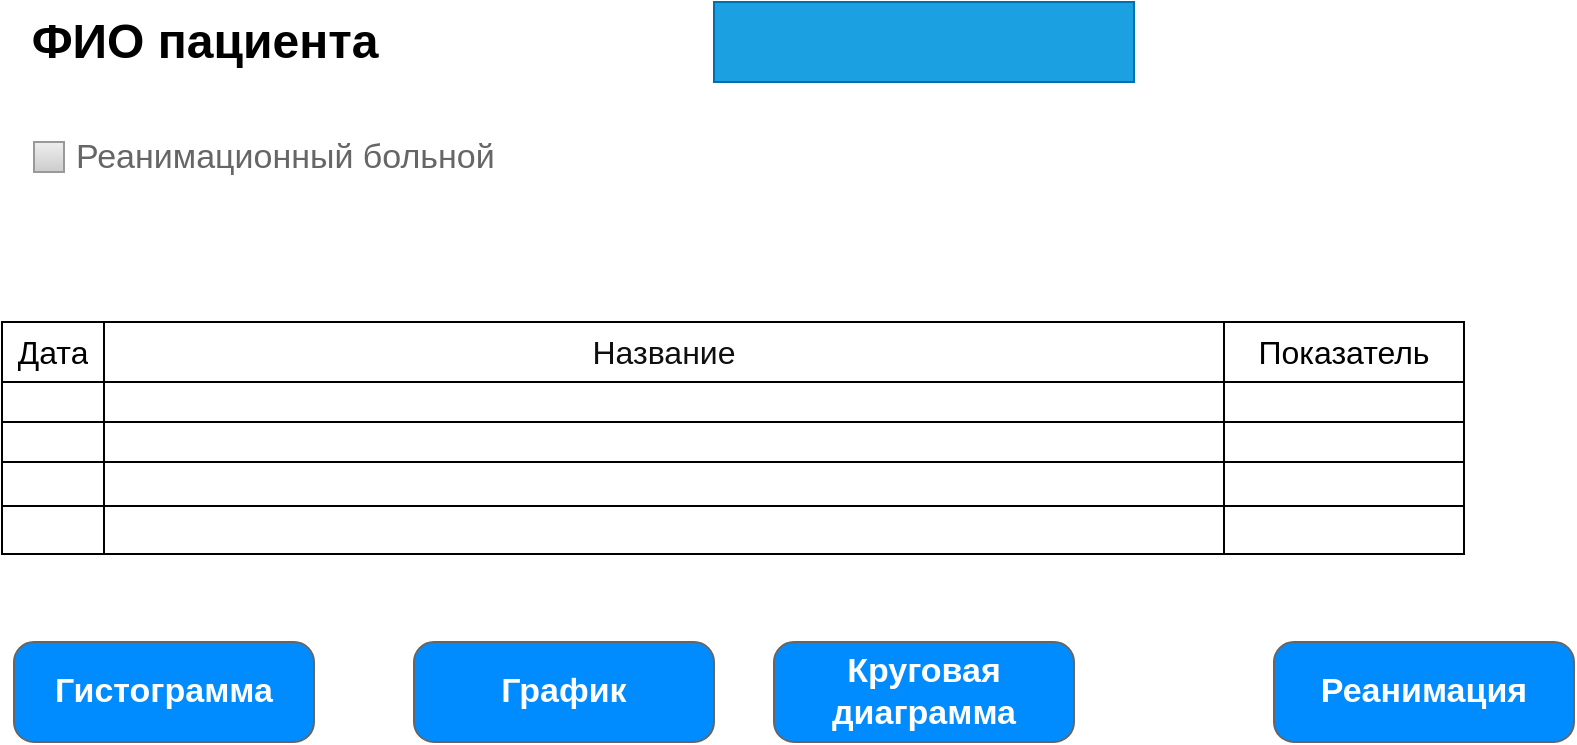 <mxfile version="20.8.16" type="device" pages="5"><diagram name="Page-1" id="2cc2dc42-3aac-f2a9-1cec-7a8b7cbee084"><mxGraphModel dx="1418" dy="828" grid="1" gridSize="10" guides="1" tooltips="1" connect="1" arrows="1" fold="1" page="1" pageScale="1" pageWidth="850" pageHeight="1100" background="none" math="0" shadow="0"><root><mxCell id="0"/><mxCell id="1" parent="0"/><mxCell id="p3y143A6ikE1HTZiOpG5-21" value="ФИО пациента" style="text;strokeColor=none;fillColor=none;html=1;fontSize=24;fontStyle=1;verticalAlign=middle;align=center;" parent="1" vertex="1"><mxGeometry x="40" y="40" width="190" height="40" as="geometry"/></mxCell><UserObject label="" placeholders="1" name="Variable" id="p3y143A6ikE1HTZiOpG5-24"><mxCell style="text;html=1;align=center;verticalAlign=middle;whiteSpace=wrap;overflow=hidden;strokeWidth=1;perimeterSpacing=0;fillColor=#1ba1e2;fontColor=#ffffff;strokeColor=#006EAF;" parent="1" vertex="1"><mxGeometry x="390" y="40" width="210" height="40" as="geometry"/></mxCell></UserObject><mxCell id="p3y143A6ikE1HTZiOpG5-25" value="" style="shape=table;startSize=0;container=1;collapsible=0;childLayout=tableLayout;fontSize=16;labelBackgroundColor=none;strokeWidth=1;fontColor=#FFFFFF;" parent="1" vertex="1"><mxGeometry x="34" y="200" width="731" height="116" as="geometry"/></mxCell><mxCell id="p3y143A6ikE1HTZiOpG5-26" style="shape=tableRow;horizontal=0;startSize=0;swimlaneHead=0;swimlaneBody=0;strokeColor=inherit;top=0;left=0;bottom=0;right=0;collapsible=0;dropTarget=0;fillColor=none;points=[[0,0.5],[1,0.5]];portConstraint=eastwest;fontSize=16;labelBackgroundColor=none;strokeWidth=1;fontColor=#FFFFFF;" parent="p3y143A6ikE1HTZiOpG5-25" vertex="1"><mxGeometry width="731" height="30" as="geometry"/></mxCell><mxCell id="p3y143A6ikE1HTZiOpG5-27" value="&lt;font color=&quot;#000000&quot;&gt;Дата&lt;/font&gt;" style="shape=partialRectangle;html=1;whiteSpace=wrap;connectable=0;strokeColor=inherit;overflow=hidden;fillColor=none;top=0;left=0;bottom=0;right=0;pointerEvents=1;fontSize=16;labelBackgroundColor=none;strokeWidth=1;fontColor=#FFFFFF;" parent="p3y143A6ikE1HTZiOpG5-26" vertex="1"><mxGeometry width="51" height="30" as="geometry"><mxRectangle width="51" height="30" as="alternateBounds"/></mxGeometry></mxCell><mxCell id="p3y143A6ikE1HTZiOpG5-28" value="&lt;font color=&quot;#0f0f0f&quot;&gt;Название&lt;/font&gt;" style="shape=partialRectangle;html=1;whiteSpace=wrap;connectable=0;strokeColor=inherit;overflow=hidden;fillColor=none;top=0;left=0;bottom=0;right=0;pointerEvents=1;fontSize=16;labelBackgroundColor=none;strokeWidth=1;fontColor=#FFFFFF;" parent="p3y143A6ikE1HTZiOpG5-26" vertex="1"><mxGeometry x="51" width="560" height="30" as="geometry"><mxRectangle width="560" height="30" as="alternateBounds"/></mxGeometry></mxCell><mxCell id="p3y143A6ikE1HTZiOpG5-29" value="&lt;font color=&quot;#000000&quot;&gt;Показатель&lt;/font&gt;" style="shape=partialRectangle;html=1;whiteSpace=wrap;connectable=0;strokeColor=inherit;overflow=hidden;fillColor=none;top=0;left=0;bottom=0;right=0;pointerEvents=1;fontSize=16;labelBackgroundColor=none;strokeWidth=1;fontColor=#FFFFFF;" parent="p3y143A6ikE1HTZiOpG5-26" vertex="1"><mxGeometry x="611" width="120" height="30" as="geometry"><mxRectangle width="120" height="30" as="alternateBounds"/></mxGeometry></mxCell><mxCell id="p3y143A6ikE1HTZiOpG5-30" style="shape=tableRow;horizontal=0;startSize=0;swimlaneHead=0;swimlaneBody=0;strokeColor=inherit;top=0;left=0;bottom=0;right=0;collapsible=0;dropTarget=0;fillColor=none;points=[[0,0.5],[1,0.5]];portConstraint=eastwest;fontSize=16;labelBackgroundColor=none;strokeWidth=1;fontColor=#FFFFFF;" parent="p3y143A6ikE1HTZiOpG5-25" vertex="1"><mxGeometry y="30" width="731" height="20" as="geometry"/></mxCell><mxCell id="p3y143A6ikE1HTZiOpG5-31" style="shape=partialRectangle;html=1;whiteSpace=wrap;connectable=0;strokeColor=inherit;overflow=hidden;fillColor=none;top=0;left=0;bottom=0;right=0;pointerEvents=1;fontSize=16;labelBackgroundColor=none;strokeWidth=1;fontColor=#FFFFFF;" parent="p3y143A6ikE1HTZiOpG5-30" vertex="1"><mxGeometry width="51" height="20" as="geometry"><mxRectangle width="51" height="20" as="alternateBounds"/></mxGeometry></mxCell><mxCell id="p3y143A6ikE1HTZiOpG5-32" style="shape=partialRectangle;html=1;whiteSpace=wrap;connectable=0;strokeColor=inherit;overflow=hidden;fillColor=none;top=0;left=0;bottom=0;right=0;pointerEvents=1;fontSize=16;labelBackgroundColor=none;strokeWidth=1;fontColor=#FFFFFF;" parent="p3y143A6ikE1HTZiOpG5-30" vertex="1"><mxGeometry x="51" width="560" height="20" as="geometry"><mxRectangle width="560" height="20" as="alternateBounds"/></mxGeometry></mxCell><mxCell id="p3y143A6ikE1HTZiOpG5-33" style="shape=partialRectangle;html=1;whiteSpace=wrap;connectable=0;strokeColor=inherit;overflow=hidden;fillColor=none;top=0;left=0;bottom=0;right=0;pointerEvents=1;fontSize=16;labelBackgroundColor=none;strokeWidth=1;fontColor=#FFFFFF;" parent="p3y143A6ikE1HTZiOpG5-30" vertex="1"><mxGeometry x="611" width="120" height="20" as="geometry"><mxRectangle width="120" height="20" as="alternateBounds"/></mxGeometry></mxCell><mxCell id="p3y143A6ikE1HTZiOpG5-34" value="" style="shape=tableRow;horizontal=0;startSize=0;swimlaneHead=0;swimlaneBody=0;strokeColor=inherit;top=0;left=0;bottom=0;right=0;collapsible=0;dropTarget=0;fillColor=none;points=[[0,0.5],[1,0.5]];portConstraint=eastwest;fontSize=16;labelBackgroundColor=none;strokeWidth=1;fontColor=#FFFFFF;" parent="p3y143A6ikE1HTZiOpG5-25" vertex="1"><mxGeometry y="50" width="731" height="20" as="geometry"/></mxCell><mxCell id="p3y143A6ikE1HTZiOpG5-35" value="" style="shape=partialRectangle;html=1;whiteSpace=wrap;connectable=0;strokeColor=inherit;overflow=hidden;fillColor=none;top=0;left=0;bottom=0;right=0;pointerEvents=1;fontSize=16;labelBackgroundColor=none;strokeWidth=1;fontColor=#FFFFFF;" parent="p3y143A6ikE1HTZiOpG5-34" vertex="1"><mxGeometry width="51" height="20" as="geometry"><mxRectangle width="51" height="20" as="alternateBounds"/></mxGeometry></mxCell><mxCell id="p3y143A6ikE1HTZiOpG5-36" value="" style="shape=partialRectangle;html=1;whiteSpace=wrap;connectable=0;strokeColor=inherit;overflow=hidden;fillColor=none;top=0;left=0;bottom=0;right=0;pointerEvents=1;fontSize=16;labelBackgroundColor=none;strokeWidth=1;fontColor=#FFFFFF;" parent="p3y143A6ikE1HTZiOpG5-34" vertex="1"><mxGeometry x="51" width="560" height="20" as="geometry"><mxRectangle width="560" height="20" as="alternateBounds"/></mxGeometry></mxCell><mxCell id="p3y143A6ikE1HTZiOpG5-37" value="" style="shape=partialRectangle;html=1;whiteSpace=wrap;connectable=0;strokeColor=inherit;overflow=hidden;fillColor=none;top=0;left=0;bottom=0;right=0;pointerEvents=1;fontSize=16;labelBackgroundColor=none;strokeWidth=1;fontColor=#FFFFFF;" parent="p3y143A6ikE1HTZiOpG5-34" vertex="1"><mxGeometry x="611" width="120" height="20" as="geometry"><mxRectangle width="120" height="20" as="alternateBounds"/></mxGeometry></mxCell><mxCell id="p3y143A6ikE1HTZiOpG5-38" value="" style="shape=tableRow;horizontal=0;startSize=0;swimlaneHead=0;swimlaneBody=0;strokeColor=inherit;top=0;left=0;bottom=0;right=0;collapsible=0;dropTarget=0;fillColor=none;points=[[0,0.5],[1,0.5]];portConstraint=eastwest;fontSize=16;labelBackgroundColor=none;strokeWidth=1;fontColor=#FFFFFF;" parent="p3y143A6ikE1HTZiOpG5-25" vertex="1"><mxGeometry y="70" width="731" height="22" as="geometry"/></mxCell><mxCell id="p3y143A6ikE1HTZiOpG5-39" value="" style="shape=partialRectangle;html=1;whiteSpace=wrap;connectable=0;strokeColor=inherit;overflow=hidden;fillColor=none;top=0;left=0;bottom=0;right=0;pointerEvents=1;fontSize=16;labelBackgroundColor=none;strokeWidth=1;fontColor=#FFFFFF;" parent="p3y143A6ikE1HTZiOpG5-38" vertex="1"><mxGeometry width="51" height="22" as="geometry"><mxRectangle width="51" height="22" as="alternateBounds"/></mxGeometry></mxCell><mxCell id="p3y143A6ikE1HTZiOpG5-40" value="" style="shape=partialRectangle;html=1;whiteSpace=wrap;connectable=0;strokeColor=inherit;overflow=hidden;fillColor=none;top=0;left=0;bottom=0;right=0;pointerEvents=1;fontSize=16;labelBackgroundColor=none;strokeWidth=1;fontColor=#FFFFFF;" parent="p3y143A6ikE1HTZiOpG5-38" vertex="1"><mxGeometry x="51" width="560" height="22" as="geometry"><mxRectangle width="560" height="22" as="alternateBounds"/></mxGeometry></mxCell><mxCell id="p3y143A6ikE1HTZiOpG5-41" value="" style="shape=partialRectangle;html=1;whiteSpace=wrap;connectable=0;strokeColor=inherit;overflow=hidden;fillColor=none;top=0;left=0;bottom=0;right=0;pointerEvents=1;fontSize=16;labelBackgroundColor=none;strokeWidth=1;fontColor=#FFFFFF;" parent="p3y143A6ikE1HTZiOpG5-38" vertex="1"><mxGeometry x="611" width="120" height="22" as="geometry"><mxRectangle width="120" height="22" as="alternateBounds"/></mxGeometry></mxCell><mxCell id="p3y143A6ikE1HTZiOpG5-42" value="" style="shape=tableRow;horizontal=0;startSize=0;swimlaneHead=0;swimlaneBody=0;strokeColor=inherit;top=0;left=0;bottom=0;right=0;collapsible=0;dropTarget=0;fillColor=none;points=[[0,0.5],[1,0.5]];portConstraint=eastwest;fontSize=16;labelBackgroundColor=none;strokeWidth=1;fontColor=#FFFFFF;" parent="p3y143A6ikE1HTZiOpG5-25" vertex="1"><mxGeometry y="92" width="731" height="24" as="geometry"/></mxCell><mxCell id="p3y143A6ikE1HTZiOpG5-43" value="" style="shape=partialRectangle;html=1;whiteSpace=wrap;connectable=0;strokeColor=inherit;overflow=hidden;fillColor=none;top=0;left=0;bottom=0;right=0;pointerEvents=1;fontSize=16;labelBackgroundColor=none;strokeWidth=1;fontColor=#FFFFFF;" parent="p3y143A6ikE1HTZiOpG5-42" vertex="1"><mxGeometry width="51" height="24" as="geometry"><mxRectangle width="51" height="24" as="alternateBounds"/></mxGeometry></mxCell><mxCell id="p3y143A6ikE1HTZiOpG5-44" value="" style="shape=partialRectangle;html=1;whiteSpace=wrap;connectable=0;strokeColor=inherit;overflow=hidden;fillColor=none;top=0;left=0;bottom=0;right=0;pointerEvents=1;fontSize=16;labelBackgroundColor=none;strokeWidth=1;fontColor=#FFFFFF;" parent="p3y143A6ikE1HTZiOpG5-42" vertex="1"><mxGeometry x="51" width="560" height="24" as="geometry"><mxRectangle width="560" height="24" as="alternateBounds"/></mxGeometry></mxCell><mxCell id="p3y143A6ikE1HTZiOpG5-45" value="" style="shape=partialRectangle;html=1;whiteSpace=wrap;connectable=0;strokeColor=inherit;overflow=hidden;fillColor=none;top=0;left=0;bottom=0;right=0;pointerEvents=1;fontSize=16;labelBackgroundColor=none;strokeWidth=1;fontColor=#FFFFFF;" parent="p3y143A6ikE1HTZiOpG5-42" vertex="1"><mxGeometry x="611" width="120" height="24" as="geometry"><mxRectangle width="120" height="24" as="alternateBounds"/></mxGeometry></mxCell><mxCell id="p3y143A6ikE1HTZiOpG5-46" value="&lt;font style=&quot;font-size: 25px;&quot;&gt;Результаты лабораторного исследования:&lt;/font&gt;" style="text;whiteSpace=wrap;html=1;fontColor=#FFFFFF;" parent="1" vertex="1"><mxGeometry x="34" y="140" width="496" height="50" as="geometry"/></mxCell><mxCell id="p3y143A6ikE1HTZiOpG5-47" value="Гистограмма" style="strokeWidth=1;shadow=0;dashed=0;align=center;html=1;shape=mxgraph.mockup.buttons.button;strokeColor=#666666;fontColor=#ffffff;mainText=;buttonStyle=round;fontSize=17;fontStyle=1;fillColor=#008cff;whiteSpace=wrap;labelBackgroundColor=none;" parent="1" vertex="1"><mxGeometry x="40" y="360" width="150" height="50" as="geometry"/></mxCell><mxCell id="p3y143A6ikE1HTZiOpG5-48" value="График" style="strokeWidth=1;shadow=0;dashed=0;align=center;html=1;shape=mxgraph.mockup.buttons.button;strokeColor=#666666;fontColor=#ffffff;mainText=;buttonStyle=round;fontSize=17;fontStyle=1;fillColor=#008cff;whiteSpace=wrap;labelBackgroundColor=none;" parent="1" vertex="1"><mxGeometry x="240" y="360" width="150" height="50" as="geometry"/></mxCell><mxCell id="p3y143A6ikE1HTZiOpG5-49" value="Круговая диаграмма" style="strokeWidth=1;shadow=0;dashed=0;align=center;html=1;shape=mxgraph.mockup.buttons.button;strokeColor=#666666;fontColor=#ffffff;mainText=;buttonStyle=round;fontSize=17;fontStyle=1;fillColor=#008cff;whiteSpace=wrap;labelBackgroundColor=none;" parent="1" vertex="1"><mxGeometry x="420" y="360" width="150" height="50" as="geometry"/></mxCell><mxCell id="p3y143A6ikE1HTZiOpG5-51" value="Реанимационный больной" style="strokeWidth=1;shadow=0;dashed=0;align=center;html=1;shape=mxgraph.mockup.forms.rrect;rSize=0;fillColor=#eeeeee;strokeColor=#999999;gradientColor=#cccccc;align=left;spacingLeft=4;fontSize=17;fontColor=#666666;labelPosition=right;" parent="1" vertex="1"><mxGeometry x="50" y="110" width="15" height="15" as="geometry"/></mxCell><mxCell id="p3y143A6ikE1HTZiOpG5-52" value="Реанимация" style="strokeWidth=1;shadow=0;dashed=0;align=center;html=1;shape=mxgraph.mockup.buttons.button;strokeColor=#666666;fontColor=#ffffff;mainText=;buttonStyle=round;fontSize=17;fontStyle=1;fillColor=#008cff;whiteSpace=wrap;labelBackgroundColor=none;" parent="1" vertex="1"><mxGeometry x="670" y="360" width="150" height="50" as="geometry"/></mxCell></root></mxGraphModel></diagram><diagram id="HvE95qxGSeuTid0w9MkS" name="Гистограмма"><mxGraphModel dx="1091" dy="637" grid="1" gridSize="10" guides="1" tooltips="1" connect="1" arrows="1" fold="1" page="1" pageScale="1" pageWidth="827" pageHeight="1169" math="0" shadow="0"><root><mxCell id="0"/><mxCell id="1" parent="0"/><mxCell id="JIPFKkftlAJgguxXne2r-1" value="" style="verticalLabelPosition=bottom;shadow=0;dashed=0;align=center;html=1;verticalAlign=top;strokeWidth=1;shape=mxgraph.mockup.graphics.columnChart;strokeColor=none;strokeColor2=none;strokeColor3=#666666;fillColor2=#008cff;fillColor3=#dddddd;" parent="1" vertex="1"><mxGeometry x="170" y="380" width="400" height="200" as="geometry"/></mxCell><mxCell id="FYgn4sB9rOSaH6eoNIuI-1" value="Гистограмма" style="text;html=1;align=center;verticalAlign=middle;resizable=0;points=[];autosize=1;strokeColor=none;fillColor=none;fontSize=18;" parent="1" vertex="1"><mxGeometry x="275" y="20" width="130" height="40" as="geometry"/></mxCell><mxCell id="nohPsX6CF7MtqcFmg1JV-1" value="Назад" style="rounded=1;whiteSpace=wrap;html=1;strokeWidth=2;fillWeight=4;hachureGap=8;hachureAngle=45;fillColor=#1ba1e2;sketch=1;fontSize=18;" parent="1" vertex="1"><mxGeometry x="50" y="1050" width="120" height="60" as="geometry"/></mxCell><mxCell id="KcvZ4-vFOe4F5daBOxja-1" value="пульс" style="text;html=1;align=center;verticalAlign=middle;resizable=0;points=[];autosize=1;strokeColor=none;fillColor=none;rotation=0;" vertex="1" parent="1"><mxGeometry x="235" y="595" width="60" height="30" as="geometry"/></mxCell><mxCell id="KcvZ4-vFOe4F5daBOxja-3" value="давление" style="text;html=1;align=center;verticalAlign=middle;resizable=0;points=[];autosize=1;strokeColor=none;fillColor=none;" vertex="1" parent="1"><mxGeometry x="320" y="595" width="80" height="30" as="geometry"/></mxCell><mxCell id="KcvZ4-vFOe4F5daBOxja-4" value="Температура тела" style="text;html=1;align=center;verticalAlign=middle;resizable=0;points=[];autosize=1;strokeColor=none;fillColor=none;" vertex="1" parent="1"><mxGeometry x="430" y="595" width="120" height="30" as="geometry"/></mxCell><mxCell id="bL9fY4Cc4vdlnphCAv2O-1" value="&lt;font style=&quot;font-size: 16px;&quot;&gt;Вчера/сегодня&lt;/font&gt;" style="text;html=1;align=center;verticalAlign=middle;resizable=0;points=[];autosize=1;strokeColor=none;fillColor=none;fontSize=35;" vertex="1" parent="1"><mxGeometry x="283" y="300" width="130" height="60" as="geometry"/></mxCell></root></mxGraphModel></diagram><diagram id="HIPwa2X556TOptY16OVS" name="График"><mxGraphModel dx="3545" dy="2070" grid="1" gridSize="10" guides="1" tooltips="1" connect="1" arrows="1" fold="1" page="1" pageScale="1" pageWidth="827" pageHeight="1169" math="0" shadow="0"><root><mxCell id="0"/><mxCell id="1" parent="0"/><mxCell id="fD9WlyAg2htCyJq-p1V4-1" value="" style="verticalLabelPosition=bottom;shadow=0;dashed=0;align=center;html=1;verticalAlign=top;strokeWidth=1;shape=mxgraph.mockup.graphics.lineChart;strokeColor=none;strokeColor2=#666666;strokeColor3=#008cff;strokeColor4=#dddddd;" parent="1" vertex="1"><mxGeometry x="160" y="340" width="400" height="200" as="geometry"/></mxCell><mxCell id="ZMPYXBTHUm6PVXbAIspN-1" value="Назад" style="rounded=1;whiteSpace=wrap;html=1;strokeWidth=2;fillWeight=4;hachureGap=8;hachureAngle=45;fillColor=#1ba1e2;sketch=1;fontSize=18;" parent="1" vertex="1"><mxGeometry x="50" y="1050" width="120" height="60" as="geometry"/></mxCell><mxCell id="ogUTkem-AJ_wL3fU12wE-1" value="График" style="text;html=1;align=center;verticalAlign=middle;resizable=0;points=[];autosize=1;strokeColor=none;fillColor=none;fontSize=18;" parent="1" vertex="1"><mxGeometry x="295" y="20" width="90" height="40" as="geometry"/></mxCell><mxCell id="eHKGfr52Of1J3c8lQQUn-3" value="Температура тела" style="text;html=1;align=center;verticalAlign=middle;resizable=0;points=[];autosize=1;strokeColor=none;fillColor=none;" vertex="1" parent="1"><mxGeometry x="100" y="270" width="120" height="30" as="geometry"/></mxCell><mxCell id="wImTcgeKadluXZTDiIys-1" value="Время" style="text;html=1;align=center;verticalAlign=middle;resizable=0;points=[];autosize=1;strokeColor=none;fillColor=none;" vertex="1" parent="1"><mxGeometry x="610" y="520" width="60" height="30" as="geometry"/></mxCell></root></mxGraphModel></diagram><diagram id="IuKXarnizpwxbgW7WuDt" name="Круговая диаграмма"><mxGraphModel dx="4051" dy="2366" grid="1" gridSize="10" guides="1" tooltips="1" connect="1" arrows="1" fold="1" page="1" pageScale="1" pageWidth="827" pageHeight="1169" math="0" shadow="0"><root><mxCell id="0"/><mxCell id="1" parent="0"/><mxCell id="_hh42IBAabaqzLBh5H7i-1" value="" style="verticalLabelPosition=bottom;shadow=0;dashed=0;align=center;html=1;verticalAlign=top;strokeWidth=1;shape=mxgraph.mockup.graphics.pieChart;strokeColor=#008cff;parts=10,20,35;partColors=#e0e0e0,#d0d0d0,#c0c0c0,#b0b0b0,#a0a0a0;strokeWidth=2;" parent="1" vertex="1"><mxGeometry x="280" y="445" width="200" height="200" as="geometry"/></mxCell><mxCell id="K36MAaaEdKupCZZja_Gv-1" value="Назад" style="rounded=1;whiteSpace=wrap;html=1;strokeWidth=2;fillWeight=4;hachureGap=8;hachureAngle=45;fillColor=#1ba1e2;sketch=1;fontSize=18;" parent="1" vertex="1"><mxGeometry x="50" y="1050" width="120" height="60" as="geometry"/></mxCell><mxCell id="kvAfktNr5Ef2EybQCLmn-1" value="&lt;font style=&quot;font-size: 35px;&quot;&gt;Круговая диаграмма&lt;/font&gt;" style="text;html=1;align=center;verticalAlign=middle;resizable=0;points=[];autosize=1;strokeColor=none;fillColor=none;fontSize=18;" parent="1" vertex="1"><mxGeometry x="180" y="60" width="360" height="60" as="geometry"/></mxCell><mxCell id="vySi-YCqmHKx-dCbbiso-1" value="&lt;font style=&quot;font-size: 20px;&quot;&gt;Рацион питания&lt;/font&gt;" style="text;html=1;align=center;verticalAlign=middle;resizable=0;points=[];autosize=1;strokeColor=none;fillColor=none;" vertex="1" parent="1"><mxGeometry x="284" y="330" width="170" height="40" as="geometry"/></mxCell><mxCell id="BhVSQRPkTM8gE9FAfk5K-1" value="Белки" style="text;html=1;align=center;verticalAlign=middle;resizable=0;points=[];autosize=1;strokeColor=none;fillColor=none;" vertex="1" parent="1"><mxGeometry x="490" y="520" width="60" height="30" as="geometry"/></mxCell><mxCell id="BhVSQRPkTM8gE9FAfk5K-2" value="Жиры" style="text;html=1;align=center;verticalAlign=middle;resizable=0;points=[];autosize=1;strokeColor=none;fillColor=none;" vertex="1" parent="1"><mxGeometry x="210" y="575" width="60" height="30" as="geometry"/></mxCell><mxCell id="BhVSQRPkTM8gE9FAfk5K-3" value="Углеводы" style="text;html=1;align=center;verticalAlign=middle;resizable=0;points=[];autosize=1;strokeColor=none;fillColor=none;" vertex="1" parent="1"><mxGeometry x="280" y="415" width="80" height="30" as="geometry"/></mxCell></root></mxGraphModel></diagram><diagram id="j3cCzRtspsfmIcIxWp2i" name="Реанимация"><mxGraphModel dx="2363" dy="1380" grid="1" gridSize="10" guides="1" tooltips="1" connect="1" arrows="1" fold="1" page="1" pageScale="1" pageWidth="827" pageHeight="1169" math="0" shadow="0"><root><mxCell id="0"/><mxCell id="1" parent="0"/><mxCell id="vDcEHxKyu3WCzzS18vS5-1" value="" style="shape=table;startSize=0;container=1;collapsible=0;childLayout=tableLayout;direction=east;" parent="1" vertex="1"><mxGeometry x="40" y="390" width="704" height="160" as="geometry"/></mxCell><mxCell id="vDcEHxKyu3WCzzS18vS5-2" value="" style="shape=tableRow;horizontal=0;startSize=0;swimlaneHead=0;swimlaneBody=0;strokeColor=inherit;top=0;left=0;bottom=0;right=0;collapsible=0;dropTarget=0;fillColor=none;points=[[0,0.5],[1,0.5]];portConstraint=eastwest;" parent="vDcEHxKyu3WCzzS18vS5-1" vertex="1"><mxGeometry width="704" height="40" as="geometry"/></mxCell><mxCell id="vDcEHxKyu3WCzzS18vS5-3" value="Показатели" style="shape=partialRectangle;html=1;whiteSpace=wrap;connectable=0;strokeColor=inherit;overflow=hidden;fillColor=none;top=0;left=0;bottom=0;right=0;pointerEvents=1;" parent="vDcEHxKyu3WCzzS18vS5-2" vertex="1"><mxGeometry width="402" height="40" as="geometry"><mxRectangle width="402" height="40" as="alternateBounds"/></mxGeometry></mxCell><mxCell id="vDcEHxKyu3WCzzS18vS5-4" value="1" style="shape=partialRectangle;html=1;whiteSpace=wrap;connectable=0;strokeColor=inherit;overflow=hidden;fillColor=none;top=0;left=0;bottom=0;right=0;pointerEvents=1;" parent="vDcEHxKyu3WCzzS18vS5-2" vertex="1"><mxGeometry x="402" width="13" height="40" as="geometry"><mxRectangle width="13" height="40" as="alternateBounds"/></mxGeometry></mxCell><mxCell id="vDcEHxKyu3WCzzS18vS5-5" value="2" style="shape=partialRectangle;html=1;whiteSpace=wrap;connectable=0;strokeColor=inherit;overflow=hidden;fillColor=none;top=0;left=0;bottom=0;right=0;pointerEvents=1;" parent="vDcEHxKyu3WCzzS18vS5-2" vertex="1"><mxGeometry x="415" width="13" height="40" as="geometry"><mxRectangle width="13" height="40" as="alternateBounds"/></mxGeometry></mxCell><mxCell id="vDcEHxKyu3WCzzS18vS5-6" value="3" style="shape=partialRectangle;html=1;whiteSpace=wrap;connectable=0;strokeColor=inherit;overflow=hidden;fillColor=none;top=0;left=0;bottom=0;right=0;pointerEvents=1;" parent="vDcEHxKyu3WCzzS18vS5-2" vertex="1"><mxGeometry x="428" width="12" height="40" as="geometry"><mxRectangle width="12" height="40" as="alternateBounds"/></mxGeometry></mxCell><mxCell id="vDcEHxKyu3WCzzS18vS5-7" value="4" style="shape=partialRectangle;html=1;whiteSpace=wrap;connectable=0;strokeColor=inherit;overflow=hidden;fillColor=none;top=0;left=0;bottom=0;right=0;pointerEvents=1;" parent="vDcEHxKyu3WCzzS18vS5-2" vertex="1"><mxGeometry x="440" width="13" height="40" as="geometry"><mxRectangle width="13" height="40" as="alternateBounds"/></mxGeometry></mxCell><mxCell id="vDcEHxKyu3WCzzS18vS5-8" value="5" style="shape=partialRectangle;html=1;whiteSpace=wrap;connectable=0;strokeColor=inherit;overflow=hidden;fillColor=none;top=0;left=0;bottom=0;right=0;pointerEvents=1;" parent="vDcEHxKyu3WCzzS18vS5-2" vertex="1"><mxGeometry x="453" width="12" height="40" as="geometry"><mxRectangle width="12" height="40" as="alternateBounds"/></mxGeometry></mxCell><mxCell id="vDcEHxKyu3WCzzS18vS5-9" value="6" style="shape=partialRectangle;html=1;whiteSpace=wrap;connectable=0;strokeColor=inherit;overflow=hidden;fillColor=none;top=0;left=0;bottom=0;right=0;pointerEvents=1;" parent="vDcEHxKyu3WCzzS18vS5-2" vertex="1"><mxGeometry x="465" width="13" height="40" as="geometry"><mxRectangle width="13" height="40" as="alternateBounds"/></mxGeometry></mxCell><mxCell id="vDcEHxKyu3WCzzS18vS5-10" value="7" style="shape=partialRectangle;html=1;whiteSpace=wrap;connectable=0;strokeColor=inherit;overflow=hidden;fillColor=none;top=0;left=0;bottom=0;right=0;pointerEvents=1;" parent="vDcEHxKyu3WCzzS18vS5-2" vertex="1"><mxGeometry x="478" width="13" height="40" as="geometry"><mxRectangle width="13" height="40" as="alternateBounds"/></mxGeometry></mxCell><mxCell id="vDcEHxKyu3WCzzS18vS5-11" value="8" style="shape=partialRectangle;html=1;whiteSpace=wrap;connectable=0;strokeColor=inherit;overflow=hidden;fillColor=none;top=0;left=0;bottom=0;right=0;pointerEvents=1;" parent="vDcEHxKyu3WCzzS18vS5-2" vertex="1"><mxGeometry x="491" width="12" height="40" as="geometry"><mxRectangle width="12" height="40" as="alternateBounds"/></mxGeometry></mxCell><mxCell id="vDcEHxKyu3WCzzS18vS5-12" value="9" style="shape=partialRectangle;html=1;whiteSpace=wrap;connectable=0;strokeColor=inherit;overflow=hidden;fillColor=none;top=0;left=0;bottom=0;right=0;pointerEvents=1;" parent="vDcEHxKyu3WCzzS18vS5-2" vertex="1"><mxGeometry x="503" width="13" height="40" as="geometry"><mxRectangle width="13" height="40" as="alternateBounds"/></mxGeometry></mxCell><mxCell id="vDcEHxKyu3WCzzS18vS5-13" value="10" style="shape=partialRectangle;html=1;whiteSpace=wrap;connectable=0;strokeColor=inherit;overflow=hidden;fillColor=none;top=0;left=0;bottom=0;right=0;pointerEvents=1;" parent="vDcEHxKyu3WCzzS18vS5-2" vertex="1"><mxGeometry x="516" width="12" height="40" as="geometry"><mxRectangle width="12" height="40" as="alternateBounds"/></mxGeometry></mxCell><mxCell id="vDcEHxKyu3WCzzS18vS5-14" value="11" style="shape=partialRectangle;html=1;whiteSpace=wrap;connectable=0;strokeColor=inherit;overflow=hidden;fillColor=none;top=0;left=0;bottom=0;right=0;pointerEvents=1;" parent="vDcEHxKyu3WCzzS18vS5-2" vertex="1"><mxGeometry x="528" width="12" height="40" as="geometry"><mxRectangle width="12" height="40" as="alternateBounds"/></mxGeometry></mxCell><mxCell id="vDcEHxKyu3WCzzS18vS5-15" value="12" style="shape=partialRectangle;html=1;whiteSpace=wrap;connectable=0;strokeColor=inherit;overflow=hidden;fillColor=none;top=0;left=0;bottom=0;right=0;pointerEvents=1;" parent="vDcEHxKyu3WCzzS18vS5-2" vertex="1"><mxGeometry x="540" width="13" height="40" as="geometry"><mxRectangle width="13" height="40" as="alternateBounds"/></mxGeometry></mxCell><mxCell id="vDcEHxKyu3WCzzS18vS5-16" value="13" style="shape=partialRectangle;html=1;whiteSpace=wrap;connectable=0;strokeColor=inherit;overflow=hidden;fillColor=none;top=0;left=0;bottom=0;right=0;pointerEvents=1;" parent="vDcEHxKyu3WCzzS18vS5-2" vertex="1"><mxGeometry x="553" width="12" height="40" as="geometry"><mxRectangle width="12" height="40" as="alternateBounds"/></mxGeometry></mxCell><mxCell id="vDcEHxKyu3WCzzS18vS5-17" value="14" style="shape=partialRectangle;html=1;whiteSpace=wrap;connectable=0;strokeColor=inherit;overflow=hidden;fillColor=none;top=0;left=0;bottom=0;right=0;pointerEvents=1;" parent="vDcEHxKyu3WCzzS18vS5-2" vertex="1"><mxGeometry x="565" width="13" height="40" as="geometry"><mxRectangle width="13" height="40" as="alternateBounds"/></mxGeometry></mxCell><mxCell id="vDcEHxKyu3WCzzS18vS5-18" value="15" style="shape=partialRectangle;html=1;whiteSpace=wrap;connectable=0;strokeColor=inherit;overflow=hidden;fillColor=none;top=0;left=0;bottom=0;right=0;pointerEvents=1;" parent="vDcEHxKyu3WCzzS18vS5-2" vertex="1"><mxGeometry x="578" width="13" height="40" as="geometry"><mxRectangle width="13" height="40" as="alternateBounds"/></mxGeometry></mxCell><mxCell id="vDcEHxKyu3WCzzS18vS5-19" value="16" style="shape=partialRectangle;html=1;whiteSpace=wrap;connectable=0;strokeColor=inherit;overflow=hidden;fillColor=none;top=0;left=0;bottom=0;right=0;pointerEvents=1;" parent="vDcEHxKyu3WCzzS18vS5-2" vertex="1"><mxGeometry x="591" width="12" height="40" as="geometry"><mxRectangle width="12" height="40" as="alternateBounds"/></mxGeometry></mxCell><mxCell id="vDcEHxKyu3WCzzS18vS5-20" value="17" style="shape=partialRectangle;html=1;whiteSpace=wrap;connectable=0;strokeColor=inherit;overflow=hidden;fillColor=none;top=0;left=0;bottom=0;right=0;pointerEvents=1;" parent="vDcEHxKyu3WCzzS18vS5-2" vertex="1"><mxGeometry x="603" width="13" height="40" as="geometry"><mxRectangle width="13" height="40" as="alternateBounds"/></mxGeometry></mxCell><mxCell id="vDcEHxKyu3WCzzS18vS5-21" value="18" style="shape=partialRectangle;html=1;whiteSpace=wrap;connectable=0;strokeColor=inherit;overflow=hidden;fillColor=none;top=0;left=0;bottom=0;right=0;pointerEvents=1;" parent="vDcEHxKyu3WCzzS18vS5-2" vertex="1"><mxGeometry x="616" width="12" height="40" as="geometry"><mxRectangle width="12" height="40" as="alternateBounds"/></mxGeometry></mxCell><mxCell id="vDcEHxKyu3WCzzS18vS5-22" value="19" style="shape=partialRectangle;html=1;whiteSpace=wrap;connectable=0;strokeColor=inherit;overflow=hidden;fillColor=none;top=0;left=0;bottom=0;right=0;pointerEvents=1;" parent="vDcEHxKyu3WCzzS18vS5-2" vertex="1"><mxGeometry x="628" width="13" height="40" as="geometry"><mxRectangle width="13" height="40" as="alternateBounds"/></mxGeometry></mxCell><mxCell id="vDcEHxKyu3WCzzS18vS5-86" value="20" style="shape=partialRectangle;html=1;whiteSpace=wrap;connectable=0;strokeColor=inherit;overflow=hidden;fillColor=none;top=0;left=0;bottom=0;right=0;pointerEvents=1;" parent="vDcEHxKyu3WCzzS18vS5-2" vertex="1"><mxGeometry x="641" width="13" height="40" as="geometry"><mxRectangle width="13" height="40" as="alternateBounds"/></mxGeometry></mxCell><mxCell id="vDcEHxKyu3WCzzS18vS5-90" value="21" style="shape=partialRectangle;html=1;whiteSpace=wrap;connectable=0;strokeColor=inherit;overflow=hidden;fillColor=none;top=0;left=0;bottom=0;right=0;pointerEvents=1;" parent="vDcEHxKyu3WCzzS18vS5-2" vertex="1"><mxGeometry x="654" width="12" height="40" as="geometry"><mxRectangle width="12" height="40" as="alternateBounds"/></mxGeometry></mxCell><mxCell id="vDcEHxKyu3WCzzS18vS5-94" value="22" style="shape=partialRectangle;html=1;whiteSpace=wrap;connectable=0;strokeColor=inherit;overflow=hidden;fillColor=none;top=0;left=0;bottom=0;right=0;pointerEvents=1;" parent="vDcEHxKyu3WCzzS18vS5-2" vertex="1"><mxGeometry x="666" width="13" height="40" as="geometry"><mxRectangle width="13" height="40" as="alternateBounds"/></mxGeometry></mxCell><mxCell id="vDcEHxKyu3WCzzS18vS5-98" value="23" style="shape=partialRectangle;html=1;whiteSpace=wrap;connectable=0;strokeColor=inherit;overflow=hidden;fillColor=none;top=0;left=0;bottom=0;right=0;pointerEvents=1;" parent="vDcEHxKyu3WCzzS18vS5-2" vertex="1"><mxGeometry x="679" width="12" height="40" as="geometry"><mxRectangle width="12" height="40" as="alternateBounds"/></mxGeometry></mxCell><mxCell id="vDcEHxKyu3WCzzS18vS5-102" value="24" style="shape=partialRectangle;html=1;whiteSpace=wrap;connectable=0;strokeColor=inherit;overflow=hidden;fillColor=none;top=0;left=0;bottom=0;right=0;pointerEvents=1;" parent="vDcEHxKyu3WCzzS18vS5-2" vertex="1"><mxGeometry x="691" width="13" height="40" as="geometry"><mxRectangle width="13" height="40" as="alternateBounds"/></mxGeometry></mxCell><mxCell id="vDcEHxKyu3WCzzS18vS5-23" value="" style="shape=tableRow;horizontal=0;startSize=0;swimlaneHead=0;swimlaneBody=0;strokeColor=inherit;top=0;left=0;bottom=0;right=0;collapsible=0;dropTarget=0;fillColor=none;points=[[0,0.5],[1,0.5]];portConstraint=eastwest;" parent="vDcEHxKyu3WCzzS18vS5-1" vertex="1"><mxGeometry y="40" width="704" height="40" as="geometry"/></mxCell><mxCell id="vDcEHxKyu3WCzzS18vS5-24" value="Давление" style="shape=partialRectangle;html=1;whiteSpace=wrap;connectable=0;strokeColor=inherit;overflow=hidden;fillColor=none;top=0;left=0;bottom=0;right=0;pointerEvents=1;" parent="vDcEHxKyu3WCzzS18vS5-23" vertex="1"><mxGeometry width="402" height="40" as="geometry"><mxRectangle width="402" height="40" as="alternateBounds"/></mxGeometry></mxCell><mxCell id="vDcEHxKyu3WCzzS18vS5-25" value="" style="shape=partialRectangle;html=1;whiteSpace=wrap;connectable=0;strokeColor=inherit;overflow=hidden;fillColor=none;top=0;left=0;bottom=0;right=0;pointerEvents=1;" parent="vDcEHxKyu3WCzzS18vS5-23" vertex="1"><mxGeometry x="402" width="13" height="40" as="geometry"><mxRectangle width="13" height="40" as="alternateBounds"/></mxGeometry></mxCell><mxCell id="vDcEHxKyu3WCzzS18vS5-26" value="" style="shape=partialRectangle;html=1;whiteSpace=wrap;connectable=0;strokeColor=inherit;overflow=hidden;fillColor=none;top=0;left=0;bottom=0;right=0;pointerEvents=1;" parent="vDcEHxKyu3WCzzS18vS5-23" vertex="1"><mxGeometry x="415" width="13" height="40" as="geometry"><mxRectangle width="13" height="40" as="alternateBounds"/></mxGeometry></mxCell><mxCell id="vDcEHxKyu3WCzzS18vS5-27" value="" style="shape=partialRectangle;html=1;whiteSpace=wrap;connectable=0;strokeColor=inherit;overflow=hidden;fillColor=none;top=0;left=0;bottom=0;right=0;pointerEvents=1;" parent="vDcEHxKyu3WCzzS18vS5-23" vertex="1"><mxGeometry x="428" width="12" height="40" as="geometry"><mxRectangle width="12" height="40" as="alternateBounds"/></mxGeometry></mxCell><mxCell id="vDcEHxKyu3WCzzS18vS5-28" value="" style="shape=partialRectangle;html=1;whiteSpace=wrap;connectable=0;strokeColor=inherit;overflow=hidden;fillColor=none;top=0;left=0;bottom=0;right=0;pointerEvents=1;" parent="vDcEHxKyu3WCzzS18vS5-23" vertex="1"><mxGeometry x="440" width="13" height="40" as="geometry"><mxRectangle width="13" height="40" as="alternateBounds"/></mxGeometry></mxCell><mxCell id="vDcEHxKyu3WCzzS18vS5-29" value="" style="shape=partialRectangle;html=1;whiteSpace=wrap;connectable=0;strokeColor=inherit;overflow=hidden;fillColor=none;top=0;left=0;bottom=0;right=0;pointerEvents=1;" parent="vDcEHxKyu3WCzzS18vS5-23" vertex="1"><mxGeometry x="453" width="12" height="40" as="geometry"><mxRectangle width="12" height="40" as="alternateBounds"/></mxGeometry></mxCell><mxCell id="vDcEHxKyu3WCzzS18vS5-30" value="" style="shape=partialRectangle;html=1;whiteSpace=wrap;connectable=0;strokeColor=inherit;overflow=hidden;fillColor=none;top=0;left=0;bottom=0;right=0;pointerEvents=1;" parent="vDcEHxKyu3WCzzS18vS5-23" vertex="1"><mxGeometry x="465" width="13" height="40" as="geometry"><mxRectangle width="13" height="40" as="alternateBounds"/></mxGeometry></mxCell><mxCell id="vDcEHxKyu3WCzzS18vS5-31" value="" style="shape=partialRectangle;html=1;whiteSpace=wrap;connectable=0;strokeColor=inherit;overflow=hidden;fillColor=none;top=0;left=0;bottom=0;right=0;pointerEvents=1;" parent="vDcEHxKyu3WCzzS18vS5-23" vertex="1"><mxGeometry x="478" width="13" height="40" as="geometry"><mxRectangle width="13" height="40" as="alternateBounds"/></mxGeometry></mxCell><mxCell id="vDcEHxKyu3WCzzS18vS5-32" value="" style="shape=partialRectangle;html=1;whiteSpace=wrap;connectable=0;strokeColor=inherit;overflow=hidden;fillColor=none;top=0;left=0;bottom=0;right=0;pointerEvents=1;" parent="vDcEHxKyu3WCzzS18vS5-23" vertex="1"><mxGeometry x="491" width="12" height="40" as="geometry"><mxRectangle width="12" height="40" as="alternateBounds"/></mxGeometry></mxCell><mxCell id="vDcEHxKyu3WCzzS18vS5-33" value="" style="shape=partialRectangle;html=1;whiteSpace=wrap;connectable=0;strokeColor=inherit;overflow=hidden;fillColor=none;top=0;left=0;bottom=0;right=0;pointerEvents=1;" parent="vDcEHxKyu3WCzzS18vS5-23" vertex="1"><mxGeometry x="503" width="13" height="40" as="geometry"><mxRectangle width="13" height="40" as="alternateBounds"/></mxGeometry></mxCell><mxCell id="vDcEHxKyu3WCzzS18vS5-34" value="" style="shape=partialRectangle;html=1;whiteSpace=wrap;connectable=0;strokeColor=inherit;overflow=hidden;fillColor=none;top=0;left=0;bottom=0;right=0;pointerEvents=1;" parent="vDcEHxKyu3WCzzS18vS5-23" vertex="1"><mxGeometry x="516" width="12" height="40" as="geometry"><mxRectangle width="12" height="40" as="alternateBounds"/></mxGeometry></mxCell><mxCell id="vDcEHxKyu3WCzzS18vS5-35" value="" style="shape=partialRectangle;html=1;whiteSpace=wrap;connectable=0;strokeColor=inherit;overflow=hidden;fillColor=none;top=0;left=0;bottom=0;right=0;pointerEvents=1;" parent="vDcEHxKyu3WCzzS18vS5-23" vertex="1"><mxGeometry x="528" width="12" height="40" as="geometry"><mxRectangle width="12" height="40" as="alternateBounds"/></mxGeometry></mxCell><mxCell id="vDcEHxKyu3WCzzS18vS5-36" value="" style="shape=partialRectangle;html=1;whiteSpace=wrap;connectable=0;strokeColor=inherit;overflow=hidden;fillColor=none;top=0;left=0;bottom=0;right=0;pointerEvents=1;" parent="vDcEHxKyu3WCzzS18vS5-23" vertex="1"><mxGeometry x="540" width="13" height="40" as="geometry"><mxRectangle width="13" height="40" as="alternateBounds"/></mxGeometry></mxCell><mxCell id="vDcEHxKyu3WCzzS18vS5-37" value="" style="shape=partialRectangle;html=1;whiteSpace=wrap;connectable=0;strokeColor=inherit;overflow=hidden;fillColor=none;top=0;left=0;bottom=0;right=0;pointerEvents=1;" parent="vDcEHxKyu3WCzzS18vS5-23" vertex="1"><mxGeometry x="553" width="12" height="40" as="geometry"><mxRectangle width="12" height="40" as="alternateBounds"/></mxGeometry></mxCell><mxCell id="vDcEHxKyu3WCzzS18vS5-38" value="" style="shape=partialRectangle;html=1;whiteSpace=wrap;connectable=0;strokeColor=inherit;overflow=hidden;fillColor=none;top=0;left=0;bottom=0;right=0;pointerEvents=1;" parent="vDcEHxKyu3WCzzS18vS5-23" vertex="1"><mxGeometry x="565" width="13" height="40" as="geometry"><mxRectangle width="13" height="40" as="alternateBounds"/></mxGeometry></mxCell><mxCell id="vDcEHxKyu3WCzzS18vS5-39" value="" style="shape=partialRectangle;html=1;whiteSpace=wrap;connectable=0;strokeColor=inherit;overflow=hidden;fillColor=none;top=0;left=0;bottom=0;right=0;pointerEvents=1;" parent="vDcEHxKyu3WCzzS18vS5-23" vertex="1"><mxGeometry x="578" width="13" height="40" as="geometry"><mxRectangle width="13" height="40" as="alternateBounds"/></mxGeometry></mxCell><mxCell id="vDcEHxKyu3WCzzS18vS5-40" value="" style="shape=partialRectangle;html=1;whiteSpace=wrap;connectable=0;strokeColor=inherit;overflow=hidden;fillColor=none;top=0;left=0;bottom=0;right=0;pointerEvents=1;" parent="vDcEHxKyu3WCzzS18vS5-23" vertex="1"><mxGeometry x="591" width="12" height="40" as="geometry"><mxRectangle width="12" height="40" as="alternateBounds"/></mxGeometry></mxCell><mxCell id="vDcEHxKyu3WCzzS18vS5-41" value="" style="shape=partialRectangle;html=1;whiteSpace=wrap;connectable=0;strokeColor=inherit;overflow=hidden;fillColor=none;top=0;left=0;bottom=0;right=0;pointerEvents=1;" parent="vDcEHxKyu3WCzzS18vS5-23" vertex="1"><mxGeometry x="603" width="13" height="40" as="geometry"><mxRectangle width="13" height="40" as="alternateBounds"/></mxGeometry></mxCell><mxCell id="vDcEHxKyu3WCzzS18vS5-42" value="" style="shape=partialRectangle;html=1;whiteSpace=wrap;connectable=0;strokeColor=inherit;overflow=hidden;fillColor=none;top=0;left=0;bottom=0;right=0;pointerEvents=1;" parent="vDcEHxKyu3WCzzS18vS5-23" vertex="1"><mxGeometry x="616" width="12" height="40" as="geometry"><mxRectangle width="12" height="40" as="alternateBounds"/></mxGeometry></mxCell><mxCell id="vDcEHxKyu3WCzzS18vS5-43" value="" style="shape=partialRectangle;html=1;whiteSpace=wrap;connectable=0;strokeColor=inherit;overflow=hidden;fillColor=none;top=0;left=0;bottom=0;right=0;pointerEvents=1;" parent="vDcEHxKyu3WCzzS18vS5-23" vertex="1"><mxGeometry x="628" width="13" height="40" as="geometry"><mxRectangle width="13" height="40" as="alternateBounds"/></mxGeometry></mxCell><mxCell id="vDcEHxKyu3WCzzS18vS5-87" style="shape=partialRectangle;html=1;whiteSpace=wrap;connectable=0;strokeColor=inherit;overflow=hidden;fillColor=none;top=0;left=0;bottom=0;right=0;pointerEvents=1;" parent="vDcEHxKyu3WCzzS18vS5-23" vertex="1"><mxGeometry x="641" width="13" height="40" as="geometry"><mxRectangle width="13" height="40" as="alternateBounds"/></mxGeometry></mxCell><mxCell id="vDcEHxKyu3WCzzS18vS5-91" style="shape=partialRectangle;html=1;whiteSpace=wrap;connectable=0;strokeColor=inherit;overflow=hidden;fillColor=none;top=0;left=0;bottom=0;right=0;pointerEvents=1;" parent="vDcEHxKyu3WCzzS18vS5-23" vertex="1"><mxGeometry x="654" width="12" height="40" as="geometry"><mxRectangle width="12" height="40" as="alternateBounds"/></mxGeometry></mxCell><mxCell id="vDcEHxKyu3WCzzS18vS5-95" style="shape=partialRectangle;html=1;whiteSpace=wrap;connectable=0;strokeColor=inherit;overflow=hidden;fillColor=none;top=0;left=0;bottom=0;right=0;pointerEvents=1;" parent="vDcEHxKyu3WCzzS18vS5-23" vertex="1"><mxGeometry x="666" width="13" height="40" as="geometry"><mxRectangle width="13" height="40" as="alternateBounds"/></mxGeometry></mxCell><mxCell id="vDcEHxKyu3WCzzS18vS5-99" style="shape=partialRectangle;html=1;whiteSpace=wrap;connectable=0;strokeColor=inherit;overflow=hidden;fillColor=none;top=0;left=0;bottom=0;right=0;pointerEvents=1;" parent="vDcEHxKyu3WCzzS18vS5-23" vertex="1"><mxGeometry x="679" width="12" height="40" as="geometry"><mxRectangle width="12" height="40" as="alternateBounds"/></mxGeometry></mxCell><mxCell id="vDcEHxKyu3WCzzS18vS5-103" style="shape=partialRectangle;html=1;whiteSpace=wrap;connectable=0;strokeColor=inherit;overflow=hidden;fillColor=none;top=0;left=0;bottom=0;right=0;pointerEvents=1;" parent="vDcEHxKyu3WCzzS18vS5-23" vertex="1"><mxGeometry x="691" width="13" height="40" as="geometry"><mxRectangle width="13" height="40" as="alternateBounds"/></mxGeometry></mxCell><mxCell id="vDcEHxKyu3WCzzS18vS5-44" value="" style="shape=tableRow;horizontal=0;startSize=0;swimlaneHead=0;swimlaneBody=0;strokeColor=inherit;top=0;left=0;bottom=0;right=0;collapsible=0;dropTarget=0;fillColor=none;points=[[0,0.5],[1,0.5]];portConstraint=eastwest;" parent="vDcEHxKyu3WCzzS18vS5-1" vertex="1"><mxGeometry y="80" width="704" height="40" as="geometry"/></mxCell><mxCell id="vDcEHxKyu3WCzzS18vS5-45" value="Пульс" style="shape=partialRectangle;html=1;whiteSpace=wrap;connectable=0;strokeColor=inherit;overflow=hidden;fillColor=none;top=0;left=0;bottom=0;right=0;pointerEvents=1;" parent="vDcEHxKyu3WCzzS18vS5-44" vertex="1"><mxGeometry width="402" height="40" as="geometry"><mxRectangle width="402" height="40" as="alternateBounds"/></mxGeometry></mxCell><mxCell id="vDcEHxKyu3WCzzS18vS5-46" value="" style="shape=partialRectangle;html=1;whiteSpace=wrap;connectable=0;strokeColor=inherit;overflow=hidden;fillColor=none;top=0;left=0;bottom=0;right=0;pointerEvents=1;" parent="vDcEHxKyu3WCzzS18vS5-44" vertex="1"><mxGeometry x="402" width="13" height="40" as="geometry"><mxRectangle width="13" height="40" as="alternateBounds"/></mxGeometry></mxCell><mxCell id="vDcEHxKyu3WCzzS18vS5-47" value="" style="shape=partialRectangle;html=1;whiteSpace=wrap;connectable=0;strokeColor=inherit;overflow=hidden;fillColor=none;top=0;left=0;bottom=0;right=0;pointerEvents=1;" parent="vDcEHxKyu3WCzzS18vS5-44" vertex="1"><mxGeometry x="415" width="13" height="40" as="geometry"><mxRectangle width="13" height="40" as="alternateBounds"/></mxGeometry></mxCell><mxCell id="vDcEHxKyu3WCzzS18vS5-48" value="" style="shape=partialRectangle;html=1;whiteSpace=wrap;connectable=0;strokeColor=inherit;overflow=hidden;fillColor=none;top=0;left=0;bottom=0;right=0;pointerEvents=1;" parent="vDcEHxKyu3WCzzS18vS5-44" vertex="1"><mxGeometry x="428" width="12" height="40" as="geometry"><mxRectangle width="12" height="40" as="alternateBounds"/></mxGeometry></mxCell><mxCell id="vDcEHxKyu3WCzzS18vS5-49" value="" style="shape=partialRectangle;html=1;whiteSpace=wrap;connectable=0;strokeColor=inherit;overflow=hidden;fillColor=none;top=0;left=0;bottom=0;right=0;pointerEvents=1;" parent="vDcEHxKyu3WCzzS18vS5-44" vertex="1"><mxGeometry x="440" width="13" height="40" as="geometry"><mxRectangle width="13" height="40" as="alternateBounds"/></mxGeometry></mxCell><mxCell id="vDcEHxKyu3WCzzS18vS5-50" value="" style="shape=partialRectangle;html=1;whiteSpace=wrap;connectable=0;strokeColor=inherit;overflow=hidden;fillColor=none;top=0;left=0;bottom=0;right=0;pointerEvents=1;" parent="vDcEHxKyu3WCzzS18vS5-44" vertex="1"><mxGeometry x="453" width="12" height="40" as="geometry"><mxRectangle width="12" height="40" as="alternateBounds"/></mxGeometry></mxCell><mxCell id="vDcEHxKyu3WCzzS18vS5-51" value="" style="shape=partialRectangle;html=1;whiteSpace=wrap;connectable=0;strokeColor=inherit;overflow=hidden;fillColor=none;top=0;left=0;bottom=0;right=0;pointerEvents=1;" parent="vDcEHxKyu3WCzzS18vS5-44" vertex="1"><mxGeometry x="465" width="13" height="40" as="geometry"><mxRectangle width="13" height="40" as="alternateBounds"/></mxGeometry></mxCell><mxCell id="vDcEHxKyu3WCzzS18vS5-52" value="" style="shape=partialRectangle;html=1;whiteSpace=wrap;connectable=0;strokeColor=inherit;overflow=hidden;fillColor=none;top=0;left=0;bottom=0;right=0;pointerEvents=1;" parent="vDcEHxKyu3WCzzS18vS5-44" vertex="1"><mxGeometry x="478" width="13" height="40" as="geometry"><mxRectangle width="13" height="40" as="alternateBounds"/></mxGeometry></mxCell><mxCell id="vDcEHxKyu3WCzzS18vS5-53" value="" style="shape=partialRectangle;html=1;whiteSpace=wrap;connectable=0;strokeColor=inherit;overflow=hidden;fillColor=none;top=0;left=0;bottom=0;right=0;pointerEvents=1;" parent="vDcEHxKyu3WCzzS18vS5-44" vertex="1"><mxGeometry x="491" width="12" height="40" as="geometry"><mxRectangle width="12" height="40" as="alternateBounds"/></mxGeometry></mxCell><mxCell id="vDcEHxKyu3WCzzS18vS5-54" value="" style="shape=partialRectangle;html=1;whiteSpace=wrap;connectable=0;strokeColor=inherit;overflow=hidden;fillColor=none;top=0;left=0;bottom=0;right=0;pointerEvents=1;" parent="vDcEHxKyu3WCzzS18vS5-44" vertex="1"><mxGeometry x="503" width="13" height="40" as="geometry"><mxRectangle width="13" height="40" as="alternateBounds"/></mxGeometry></mxCell><mxCell id="vDcEHxKyu3WCzzS18vS5-55" value="" style="shape=partialRectangle;html=1;whiteSpace=wrap;connectable=0;strokeColor=inherit;overflow=hidden;fillColor=none;top=0;left=0;bottom=0;right=0;pointerEvents=1;" parent="vDcEHxKyu3WCzzS18vS5-44" vertex="1"><mxGeometry x="516" width="12" height="40" as="geometry"><mxRectangle width="12" height="40" as="alternateBounds"/></mxGeometry></mxCell><mxCell id="vDcEHxKyu3WCzzS18vS5-56" value="" style="shape=partialRectangle;html=1;whiteSpace=wrap;connectable=0;strokeColor=inherit;overflow=hidden;fillColor=none;top=0;left=0;bottom=0;right=0;pointerEvents=1;" parent="vDcEHxKyu3WCzzS18vS5-44" vertex="1"><mxGeometry x="528" width="12" height="40" as="geometry"><mxRectangle width="12" height="40" as="alternateBounds"/></mxGeometry></mxCell><mxCell id="vDcEHxKyu3WCzzS18vS5-57" value="" style="shape=partialRectangle;html=1;whiteSpace=wrap;connectable=0;strokeColor=inherit;overflow=hidden;fillColor=none;top=0;left=0;bottom=0;right=0;pointerEvents=1;" parent="vDcEHxKyu3WCzzS18vS5-44" vertex="1"><mxGeometry x="540" width="13" height="40" as="geometry"><mxRectangle width="13" height="40" as="alternateBounds"/></mxGeometry></mxCell><mxCell id="vDcEHxKyu3WCzzS18vS5-58" value="" style="shape=partialRectangle;html=1;whiteSpace=wrap;connectable=0;strokeColor=inherit;overflow=hidden;fillColor=none;top=0;left=0;bottom=0;right=0;pointerEvents=1;" parent="vDcEHxKyu3WCzzS18vS5-44" vertex="1"><mxGeometry x="553" width="12" height="40" as="geometry"><mxRectangle width="12" height="40" as="alternateBounds"/></mxGeometry></mxCell><mxCell id="vDcEHxKyu3WCzzS18vS5-59" value="" style="shape=partialRectangle;html=1;whiteSpace=wrap;connectable=0;strokeColor=inherit;overflow=hidden;fillColor=none;top=0;left=0;bottom=0;right=0;pointerEvents=1;" parent="vDcEHxKyu3WCzzS18vS5-44" vertex="1"><mxGeometry x="565" width="13" height="40" as="geometry"><mxRectangle width="13" height="40" as="alternateBounds"/></mxGeometry></mxCell><mxCell id="vDcEHxKyu3WCzzS18vS5-60" value="" style="shape=partialRectangle;html=1;whiteSpace=wrap;connectable=0;strokeColor=inherit;overflow=hidden;fillColor=none;top=0;left=0;bottom=0;right=0;pointerEvents=1;" parent="vDcEHxKyu3WCzzS18vS5-44" vertex="1"><mxGeometry x="578" width="13" height="40" as="geometry"><mxRectangle width="13" height="40" as="alternateBounds"/></mxGeometry></mxCell><mxCell id="vDcEHxKyu3WCzzS18vS5-61" value="" style="shape=partialRectangle;html=1;whiteSpace=wrap;connectable=0;strokeColor=inherit;overflow=hidden;fillColor=none;top=0;left=0;bottom=0;right=0;pointerEvents=1;" parent="vDcEHxKyu3WCzzS18vS5-44" vertex="1"><mxGeometry x="591" width="12" height="40" as="geometry"><mxRectangle width="12" height="40" as="alternateBounds"/></mxGeometry></mxCell><mxCell id="vDcEHxKyu3WCzzS18vS5-62" value="" style="shape=partialRectangle;html=1;whiteSpace=wrap;connectable=0;strokeColor=inherit;overflow=hidden;fillColor=none;top=0;left=0;bottom=0;right=0;pointerEvents=1;" parent="vDcEHxKyu3WCzzS18vS5-44" vertex="1"><mxGeometry x="603" width="13" height="40" as="geometry"><mxRectangle width="13" height="40" as="alternateBounds"/></mxGeometry></mxCell><mxCell id="vDcEHxKyu3WCzzS18vS5-63" value="" style="shape=partialRectangle;html=1;whiteSpace=wrap;connectable=0;strokeColor=inherit;overflow=hidden;fillColor=none;top=0;left=0;bottom=0;right=0;pointerEvents=1;" parent="vDcEHxKyu3WCzzS18vS5-44" vertex="1"><mxGeometry x="616" width="12" height="40" as="geometry"><mxRectangle width="12" height="40" as="alternateBounds"/></mxGeometry></mxCell><mxCell id="vDcEHxKyu3WCzzS18vS5-64" value="" style="shape=partialRectangle;html=1;whiteSpace=wrap;connectable=0;strokeColor=inherit;overflow=hidden;fillColor=none;top=0;left=0;bottom=0;right=0;pointerEvents=1;" parent="vDcEHxKyu3WCzzS18vS5-44" vertex="1"><mxGeometry x="628" width="13" height="40" as="geometry"><mxRectangle width="13" height="40" as="alternateBounds"/></mxGeometry></mxCell><mxCell id="vDcEHxKyu3WCzzS18vS5-88" style="shape=partialRectangle;html=1;whiteSpace=wrap;connectable=0;strokeColor=inherit;overflow=hidden;fillColor=none;top=0;left=0;bottom=0;right=0;pointerEvents=1;" parent="vDcEHxKyu3WCzzS18vS5-44" vertex="1"><mxGeometry x="641" width="13" height="40" as="geometry"><mxRectangle width="13" height="40" as="alternateBounds"/></mxGeometry></mxCell><mxCell id="vDcEHxKyu3WCzzS18vS5-92" style="shape=partialRectangle;html=1;whiteSpace=wrap;connectable=0;strokeColor=inherit;overflow=hidden;fillColor=none;top=0;left=0;bottom=0;right=0;pointerEvents=1;" parent="vDcEHxKyu3WCzzS18vS5-44" vertex="1"><mxGeometry x="654" width="12" height="40" as="geometry"><mxRectangle width="12" height="40" as="alternateBounds"/></mxGeometry></mxCell><mxCell id="vDcEHxKyu3WCzzS18vS5-96" style="shape=partialRectangle;html=1;whiteSpace=wrap;connectable=0;strokeColor=inherit;overflow=hidden;fillColor=none;top=0;left=0;bottom=0;right=0;pointerEvents=1;" parent="vDcEHxKyu3WCzzS18vS5-44" vertex="1"><mxGeometry x="666" width="13" height="40" as="geometry"><mxRectangle width="13" height="40" as="alternateBounds"/></mxGeometry></mxCell><mxCell id="vDcEHxKyu3WCzzS18vS5-100" style="shape=partialRectangle;html=1;whiteSpace=wrap;connectable=0;strokeColor=inherit;overflow=hidden;fillColor=none;top=0;left=0;bottom=0;right=0;pointerEvents=1;" parent="vDcEHxKyu3WCzzS18vS5-44" vertex="1"><mxGeometry x="679" width="12" height="40" as="geometry"><mxRectangle width="12" height="40" as="alternateBounds"/></mxGeometry></mxCell><mxCell id="vDcEHxKyu3WCzzS18vS5-104" style="shape=partialRectangle;html=1;whiteSpace=wrap;connectable=0;strokeColor=inherit;overflow=hidden;fillColor=none;top=0;left=0;bottom=0;right=0;pointerEvents=1;" parent="vDcEHxKyu3WCzzS18vS5-44" vertex="1"><mxGeometry x="691" width="13" height="40" as="geometry"><mxRectangle width="13" height="40" as="alternateBounds"/></mxGeometry></mxCell><mxCell id="vDcEHxKyu3WCzzS18vS5-65" value="" style="shape=tableRow;horizontal=0;startSize=0;swimlaneHead=0;swimlaneBody=0;strokeColor=inherit;top=0;left=0;bottom=0;right=0;collapsible=0;dropTarget=0;fillColor=none;points=[[0,0.5],[1,0.5]];portConstraint=eastwest;" parent="vDcEHxKyu3WCzzS18vS5-1" vertex="1"><mxGeometry y="120" width="704" height="40" as="geometry"/></mxCell><mxCell id="vDcEHxKyu3WCzzS18vS5-66" value="Температура" style="shape=partialRectangle;html=1;whiteSpace=wrap;connectable=0;strokeColor=inherit;overflow=hidden;fillColor=none;top=0;left=0;bottom=0;right=0;pointerEvents=1;" parent="vDcEHxKyu3WCzzS18vS5-65" vertex="1"><mxGeometry width="402" height="40" as="geometry"><mxRectangle width="402" height="40" as="alternateBounds"/></mxGeometry></mxCell><mxCell id="vDcEHxKyu3WCzzS18vS5-67" value="" style="shape=partialRectangle;html=1;whiteSpace=wrap;connectable=0;strokeColor=inherit;overflow=hidden;fillColor=none;top=0;left=0;bottom=0;right=0;pointerEvents=1;" parent="vDcEHxKyu3WCzzS18vS5-65" vertex="1"><mxGeometry x="402" width="13" height="40" as="geometry"><mxRectangle width="13" height="40" as="alternateBounds"/></mxGeometry></mxCell><mxCell id="vDcEHxKyu3WCzzS18vS5-68" value="" style="shape=partialRectangle;html=1;whiteSpace=wrap;connectable=0;strokeColor=inherit;overflow=hidden;fillColor=none;top=0;left=0;bottom=0;right=0;pointerEvents=1;" parent="vDcEHxKyu3WCzzS18vS5-65" vertex="1"><mxGeometry x="415" width="13" height="40" as="geometry"><mxRectangle width="13" height="40" as="alternateBounds"/></mxGeometry></mxCell><mxCell id="vDcEHxKyu3WCzzS18vS5-69" value="" style="shape=partialRectangle;html=1;whiteSpace=wrap;connectable=0;strokeColor=inherit;overflow=hidden;fillColor=none;top=0;left=0;bottom=0;right=0;pointerEvents=1;" parent="vDcEHxKyu3WCzzS18vS5-65" vertex="1"><mxGeometry x="428" width="12" height="40" as="geometry"><mxRectangle width="12" height="40" as="alternateBounds"/></mxGeometry></mxCell><mxCell id="vDcEHxKyu3WCzzS18vS5-70" value="" style="shape=partialRectangle;html=1;whiteSpace=wrap;connectable=0;strokeColor=inherit;overflow=hidden;fillColor=none;top=0;left=0;bottom=0;right=0;pointerEvents=1;" parent="vDcEHxKyu3WCzzS18vS5-65" vertex="1"><mxGeometry x="440" width="13" height="40" as="geometry"><mxRectangle width="13" height="40" as="alternateBounds"/></mxGeometry></mxCell><mxCell id="vDcEHxKyu3WCzzS18vS5-71" value="" style="shape=partialRectangle;html=1;whiteSpace=wrap;connectable=0;strokeColor=inherit;overflow=hidden;fillColor=none;top=0;left=0;bottom=0;right=0;pointerEvents=1;" parent="vDcEHxKyu3WCzzS18vS5-65" vertex="1"><mxGeometry x="453" width="12" height="40" as="geometry"><mxRectangle width="12" height="40" as="alternateBounds"/></mxGeometry></mxCell><mxCell id="vDcEHxKyu3WCzzS18vS5-72" value="" style="shape=partialRectangle;html=1;whiteSpace=wrap;connectable=0;strokeColor=inherit;overflow=hidden;fillColor=none;top=0;left=0;bottom=0;right=0;pointerEvents=1;" parent="vDcEHxKyu3WCzzS18vS5-65" vertex="1"><mxGeometry x="465" width="13" height="40" as="geometry"><mxRectangle width="13" height="40" as="alternateBounds"/></mxGeometry></mxCell><mxCell id="vDcEHxKyu3WCzzS18vS5-73" value="" style="shape=partialRectangle;html=1;whiteSpace=wrap;connectable=0;strokeColor=inherit;overflow=hidden;fillColor=none;top=0;left=0;bottom=0;right=0;pointerEvents=1;" parent="vDcEHxKyu3WCzzS18vS5-65" vertex="1"><mxGeometry x="478" width="13" height="40" as="geometry"><mxRectangle width="13" height="40" as="alternateBounds"/></mxGeometry></mxCell><mxCell id="vDcEHxKyu3WCzzS18vS5-74" value="" style="shape=partialRectangle;html=1;whiteSpace=wrap;connectable=0;strokeColor=inherit;overflow=hidden;fillColor=none;top=0;left=0;bottom=0;right=0;pointerEvents=1;" parent="vDcEHxKyu3WCzzS18vS5-65" vertex="1"><mxGeometry x="491" width="12" height="40" as="geometry"><mxRectangle width="12" height="40" as="alternateBounds"/></mxGeometry></mxCell><mxCell id="vDcEHxKyu3WCzzS18vS5-75" value="" style="shape=partialRectangle;html=1;whiteSpace=wrap;connectable=0;strokeColor=inherit;overflow=hidden;fillColor=none;top=0;left=0;bottom=0;right=0;pointerEvents=1;" parent="vDcEHxKyu3WCzzS18vS5-65" vertex="1"><mxGeometry x="503" width="13" height="40" as="geometry"><mxRectangle width="13" height="40" as="alternateBounds"/></mxGeometry></mxCell><mxCell id="vDcEHxKyu3WCzzS18vS5-76" value="" style="shape=partialRectangle;html=1;whiteSpace=wrap;connectable=0;strokeColor=inherit;overflow=hidden;fillColor=none;top=0;left=0;bottom=0;right=0;pointerEvents=1;" parent="vDcEHxKyu3WCzzS18vS5-65" vertex="1"><mxGeometry x="516" width="12" height="40" as="geometry"><mxRectangle width="12" height="40" as="alternateBounds"/></mxGeometry></mxCell><mxCell id="vDcEHxKyu3WCzzS18vS5-77" value="" style="shape=partialRectangle;html=1;whiteSpace=wrap;connectable=0;strokeColor=inherit;overflow=hidden;fillColor=none;top=0;left=0;bottom=0;right=0;pointerEvents=1;" parent="vDcEHxKyu3WCzzS18vS5-65" vertex="1"><mxGeometry x="528" width="12" height="40" as="geometry"><mxRectangle width="12" height="40" as="alternateBounds"/></mxGeometry></mxCell><mxCell id="vDcEHxKyu3WCzzS18vS5-78" value="" style="shape=partialRectangle;html=1;whiteSpace=wrap;connectable=0;strokeColor=inherit;overflow=hidden;fillColor=none;top=0;left=0;bottom=0;right=0;pointerEvents=1;" parent="vDcEHxKyu3WCzzS18vS5-65" vertex="1"><mxGeometry x="540" width="13" height="40" as="geometry"><mxRectangle width="13" height="40" as="alternateBounds"/></mxGeometry></mxCell><mxCell id="vDcEHxKyu3WCzzS18vS5-79" value="" style="shape=partialRectangle;html=1;whiteSpace=wrap;connectable=0;strokeColor=inherit;overflow=hidden;fillColor=none;top=0;left=0;bottom=0;right=0;pointerEvents=1;" parent="vDcEHxKyu3WCzzS18vS5-65" vertex="1"><mxGeometry x="553" width="12" height="40" as="geometry"><mxRectangle width="12" height="40" as="alternateBounds"/></mxGeometry></mxCell><mxCell id="vDcEHxKyu3WCzzS18vS5-80" value="" style="shape=partialRectangle;html=1;whiteSpace=wrap;connectable=0;strokeColor=inherit;overflow=hidden;fillColor=none;top=0;left=0;bottom=0;right=0;pointerEvents=1;" parent="vDcEHxKyu3WCzzS18vS5-65" vertex="1"><mxGeometry x="565" width="13" height="40" as="geometry"><mxRectangle width="13" height="40" as="alternateBounds"/></mxGeometry></mxCell><mxCell id="vDcEHxKyu3WCzzS18vS5-81" value="" style="shape=partialRectangle;html=1;whiteSpace=wrap;connectable=0;strokeColor=inherit;overflow=hidden;fillColor=none;top=0;left=0;bottom=0;right=0;pointerEvents=1;" parent="vDcEHxKyu3WCzzS18vS5-65" vertex="1"><mxGeometry x="578" width="13" height="40" as="geometry"><mxRectangle width="13" height="40" as="alternateBounds"/></mxGeometry></mxCell><mxCell id="vDcEHxKyu3WCzzS18vS5-82" value="" style="shape=partialRectangle;html=1;whiteSpace=wrap;connectable=0;strokeColor=inherit;overflow=hidden;fillColor=none;top=0;left=0;bottom=0;right=0;pointerEvents=1;" parent="vDcEHxKyu3WCzzS18vS5-65" vertex="1"><mxGeometry x="591" width="12" height="40" as="geometry"><mxRectangle width="12" height="40" as="alternateBounds"/></mxGeometry></mxCell><mxCell id="vDcEHxKyu3WCzzS18vS5-83" value="" style="shape=partialRectangle;html=1;whiteSpace=wrap;connectable=0;strokeColor=inherit;overflow=hidden;fillColor=none;top=0;left=0;bottom=0;right=0;pointerEvents=1;" parent="vDcEHxKyu3WCzzS18vS5-65" vertex="1"><mxGeometry x="603" width="13" height="40" as="geometry"><mxRectangle width="13" height="40" as="alternateBounds"/></mxGeometry></mxCell><mxCell id="vDcEHxKyu3WCzzS18vS5-84" value="" style="shape=partialRectangle;html=1;whiteSpace=wrap;connectable=0;strokeColor=inherit;overflow=hidden;fillColor=none;top=0;left=0;bottom=0;right=0;pointerEvents=1;" parent="vDcEHxKyu3WCzzS18vS5-65" vertex="1"><mxGeometry x="616" width="12" height="40" as="geometry"><mxRectangle width="12" height="40" as="alternateBounds"/></mxGeometry></mxCell><mxCell id="vDcEHxKyu3WCzzS18vS5-85" value="" style="shape=partialRectangle;html=1;whiteSpace=wrap;connectable=0;strokeColor=inherit;overflow=hidden;fillColor=none;top=0;left=0;bottom=0;right=0;pointerEvents=1;" parent="vDcEHxKyu3WCzzS18vS5-65" vertex="1"><mxGeometry x="628" width="13" height="40" as="geometry"><mxRectangle width="13" height="40" as="alternateBounds"/></mxGeometry></mxCell><mxCell id="vDcEHxKyu3WCzzS18vS5-89" style="shape=partialRectangle;html=1;whiteSpace=wrap;connectable=0;strokeColor=inherit;overflow=hidden;fillColor=none;top=0;left=0;bottom=0;right=0;pointerEvents=1;" parent="vDcEHxKyu3WCzzS18vS5-65" vertex="1"><mxGeometry x="641" width="13" height="40" as="geometry"><mxRectangle width="13" height="40" as="alternateBounds"/></mxGeometry></mxCell><mxCell id="vDcEHxKyu3WCzzS18vS5-93" style="shape=partialRectangle;html=1;whiteSpace=wrap;connectable=0;strokeColor=inherit;overflow=hidden;fillColor=none;top=0;left=0;bottom=0;right=0;pointerEvents=1;" parent="vDcEHxKyu3WCzzS18vS5-65" vertex="1"><mxGeometry x="654" width="12" height="40" as="geometry"><mxRectangle width="12" height="40" as="alternateBounds"/></mxGeometry></mxCell><mxCell id="vDcEHxKyu3WCzzS18vS5-97" style="shape=partialRectangle;html=1;whiteSpace=wrap;connectable=0;strokeColor=inherit;overflow=hidden;fillColor=none;top=0;left=0;bottom=0;right=0;pointerEvents=1;" parent="vDcEHxKyu3WCzzS18vS5-65" vertex="1"><mxGeometry x="666" width="13" height="40" as="geometry"><mxRectangle width="13" height="40" as="alternateBounds"/></mxGeometry></mxCell><mxCell id="vDcEHxKyu3WCzzS18vS5-101" style="shape=partialRectangle;html=1;whiteSpace=wrap;connectable=0;strokeColor=inherit;overflow=hidden;fillColor=none;top=0;left=0;bottom=0;right=0;pointerEvents=1;" parent="vDcEHxKyu3WCzzS18vS5-65" vertex="1"><mxGeometry x="679" width="12" height="40" as="geometry"><mxRectangle width="12" height="40" as="alternateBounds"/></mxGeometry></mxCell><mxCell id="vDcEHxKyu3WCzzS18vS5-105" style="shape=partialRectangle;html=1;whiteSpace=wrap;connectable=0;strokeColor=inherit;overflow=hidden;fillColor=none;top=0;left=0;bottom=0;right=0;pointerEvents=1;" parent="vDcEHxKyu3WCzzS18vS5-65" vertex="1"><mxGeometry x="691" width="13" height="40" as="geometry"><mxRectangle width="13" height="40" as="alternateBounds"/></mxGeometry></mxCell><mxCell id="vDcEHxKyu3WCzzS18vS5-278" value="" style="verticalLabelPosition=bottom;shadow=0;dashed=0;align=center;html=1;verticalAlign=top;strokeWidth=1;shape=mxgraph.mockup.graphics.lineChart;strokeColor=none;strokeColor2=#666666;strokeColor3=#008cff;strokeColor4=#dddddd;" parent="1" vertex="1"><mxGeometry x="180" y="630" width="400" height="200" as="geometry"/></mxCell><mxCell id="vDcEHxKyu3WCzzS18vS5-279" value="Кардиограмма" style="text;html=1;align=center;verticalAlign=middle;resizable=0;points=[];autosize=1;strokeColor=none;fillColor=none;" parent="1" vertex="1"><mxGeometry x="342" y="585" width="100" height="30" as="geometry"/></mxCell><mxCell id="vDcEHxKyu3WCzzS18vS5-280" value="&lt;font style=&quot;font-size: 18px;&quot;&gt;Динамические показатели реанимационного больного&lt;/font&gt;" style="text;html=1;align=center;verticalAlign=middle;resizable=0;points=[];autosize=1;strokeColor=none;fillColor=none;" parent="1" vertex="1"><mxGeometry x="140" y="260" width="480" height="40" as="geometry"/></mxCell><mxCell id="iUMZ5ZQjzievPiRqkosN-1" value="Назад" style="rounded=1;whiteSpace=wrap;html=1;strokeWidth=2;fillWeight=4;hachureGap=8;hachureAngle=45;fillColor=#1ba1e2;sketch=1;fontSize=18;" parent="1" vertex="1"><mxGeometry x="50" y="1050" width="120" height="60" as="geometry"/></mxCell></root></mxGraphModel></diagram></mxfile>